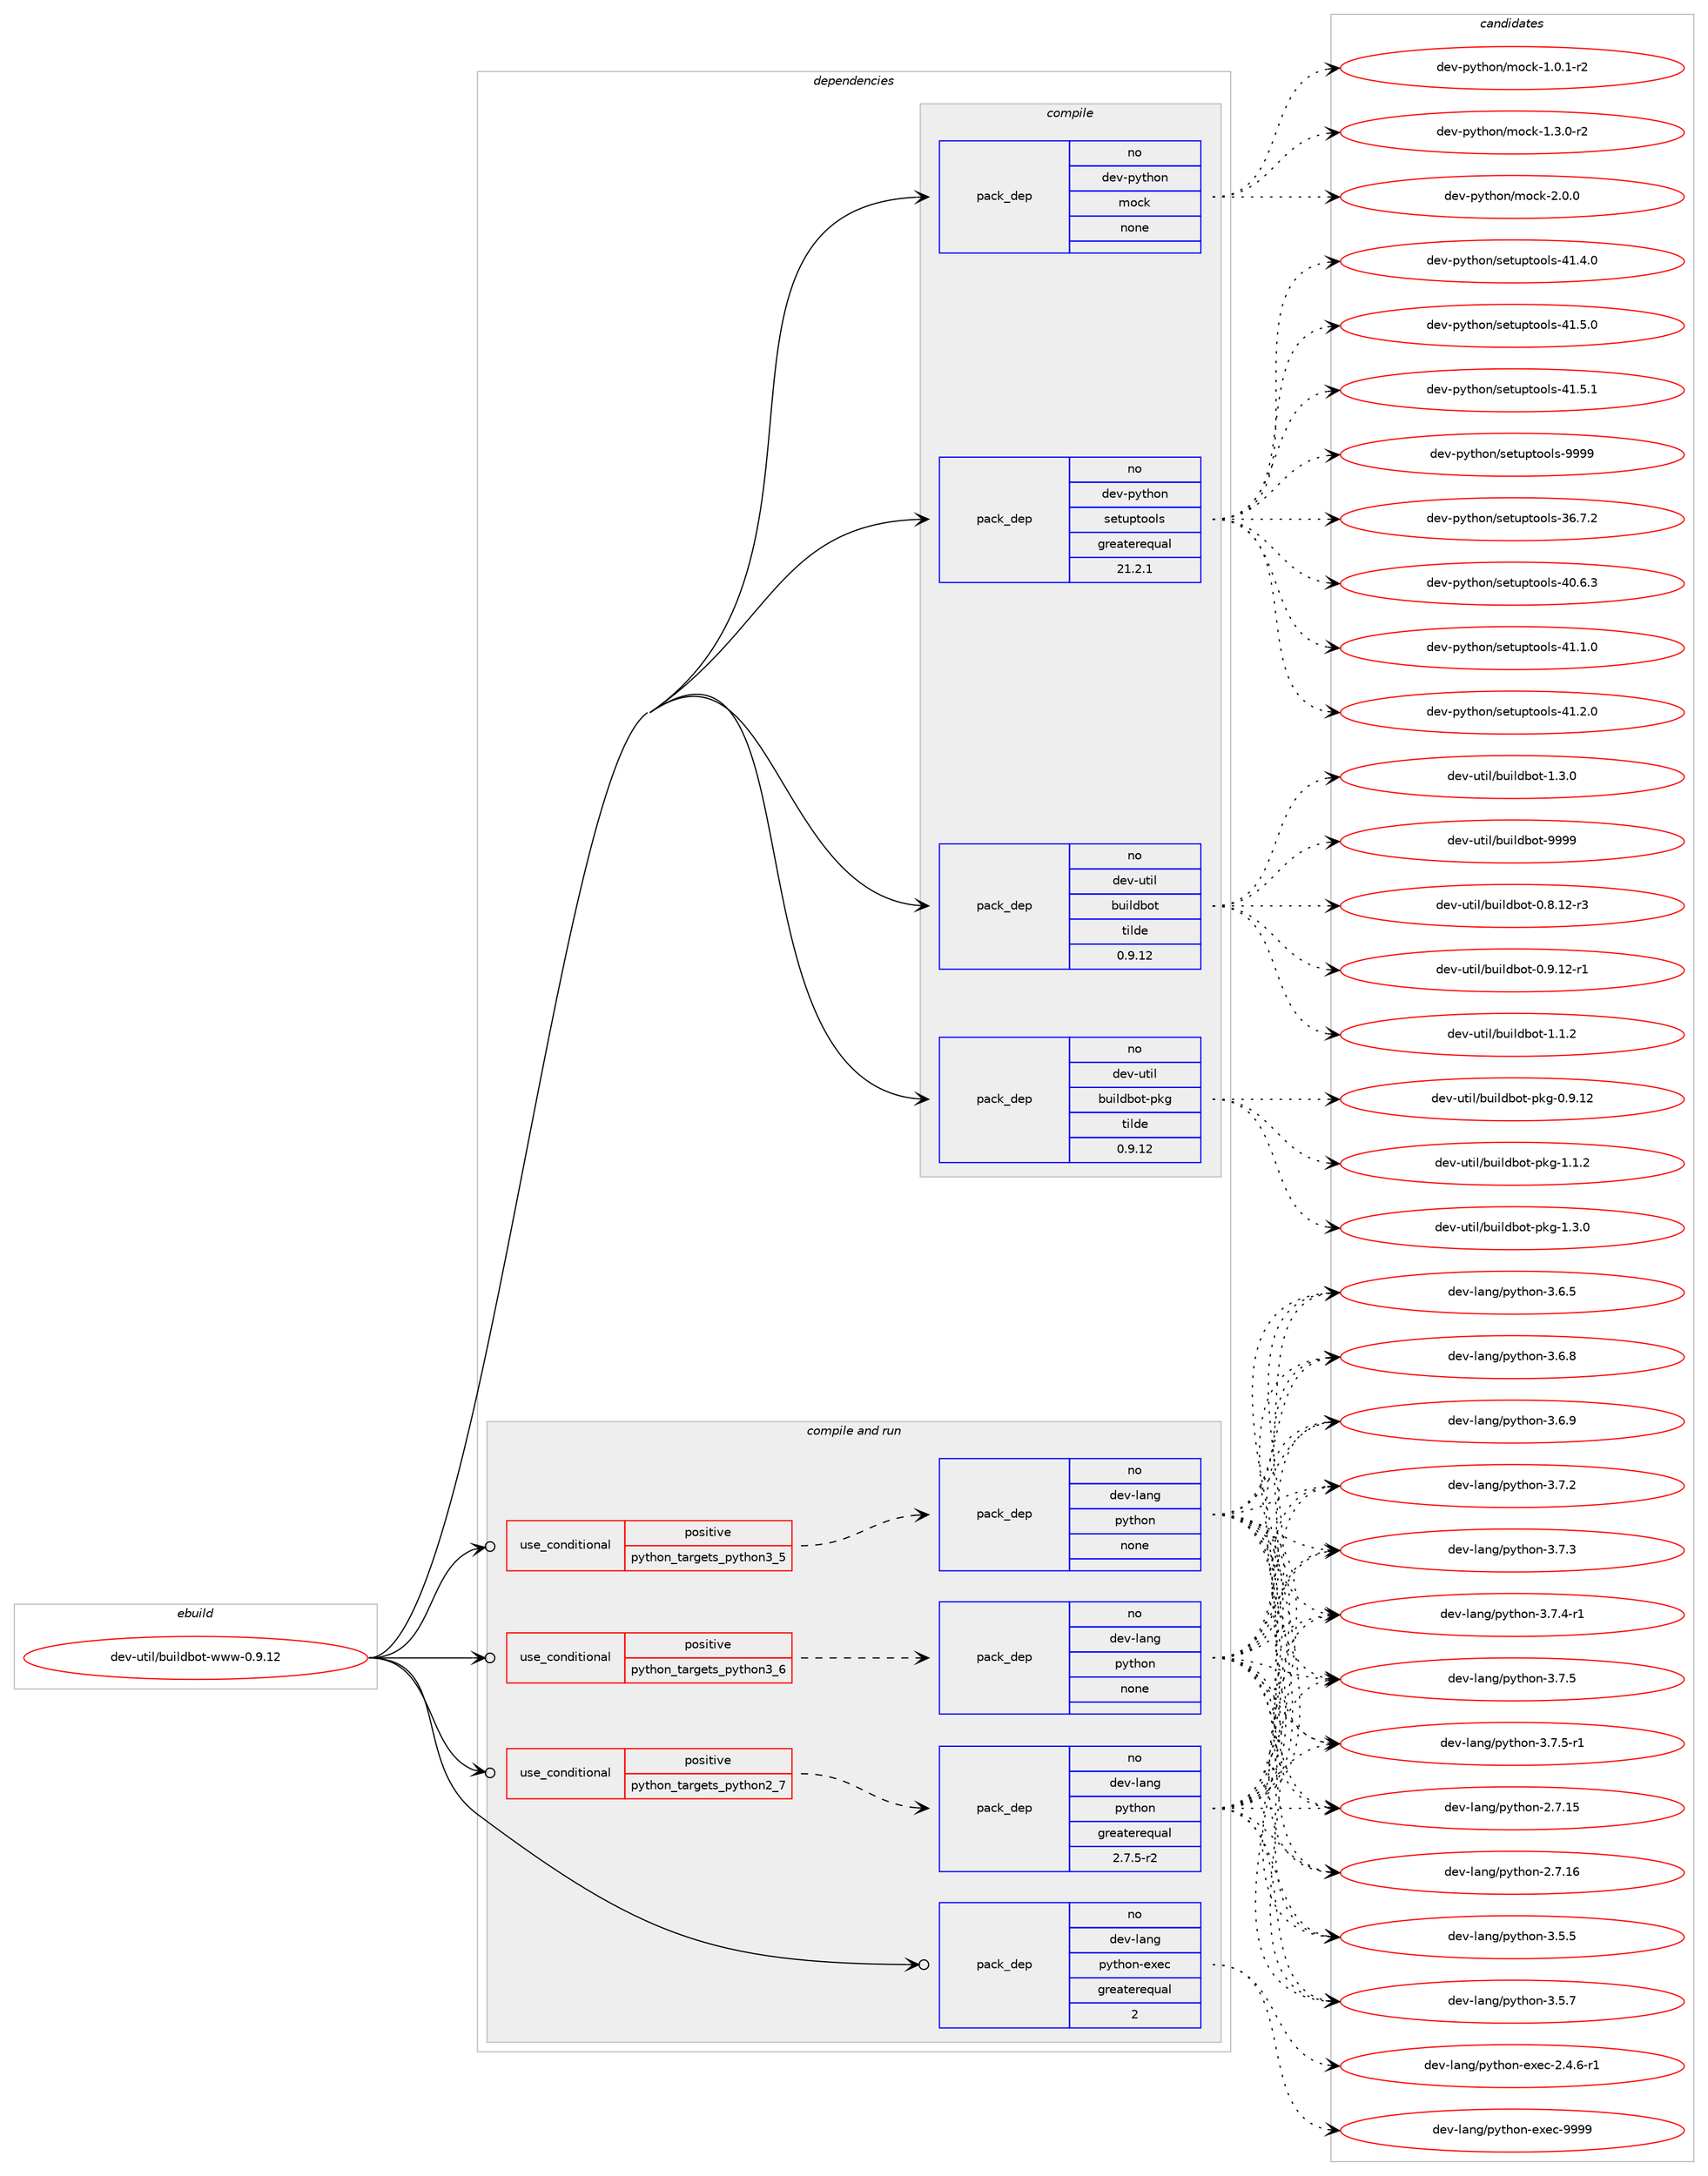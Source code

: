 digraph prolog {

# *************
# Graph options
# *************

newrank=true;
concentrate=true;
compound=true;
graph [rankdir=LR,fontname=Helvetica,fontsize=10,ranksep=1.5];#, ranksep=2.5, nodesep=0.2];
edge  [arrowhead=vee];
node  [fontname=Helvetica,fontsize=10];

# **********
# The ebuild
# **********

subgraph cluster_leftcol {
color=gray;
rank=same;
label=<<i>ebuild</i>>;
id [label="dev-util/buildbot-www-0.9.12", color=red, width=4, href="../dev-util/buildbot-www-0.9.12.svg"];
}

# ****************
# The dependencies
# ****************

subgraph cluster_midcol {
color=gray;
label=<<i>dependencies</i>>;
subgraph cluster_compile {
fillcolor="#eeeeee";
style=filled;
label=<<i>compile</i>>;
subgraph pack532236 {
dependency726334 [label=<<TABLE BORDER="0" CELLBORDER="1" CELLSPACING="0" CELLPADDING="4" WIDTH="220"><TR><TD ROWSPAN="6" CELLPADDING="30">pack_dep</TD></TR><TR><TD WIDTH="110">no</TD></TR><TR><TD>dev-python</TD></TR><TR><TD>mock</TD></TR><TR><TD>none</TD></TR><TR><TD></TD></TR></TABLE>>, shape=none, color=blue];
}
id:e -> dependency726334:w [weight=20,style="solid",arrowhead="vee"];
subgraph pack532237 {
dependency726335 [label=<<TABLE BORDER="0" CELLBORDER="1" CELLSPACING="0" CELLPADDING="4" WIDTH="220"><TR><TD ROWSPAN="6" CELLPADDING="30">pack_dep</TD></TR><TR><TD WIDTH="110">no</TD></TR><TR><TD>dev-python</TD></TR><TR><TD>setuptools</TD></TR><TR><TD>greaterequal</TD></TR><TR><TD>21.2.1</TD></TR></TABLE>>, shape=none, color=blue];
}
id:e -> dependency726335:w [weight=20,style="solid",arrowhead="vee"];
subgraph pack532238 {
dependency726336 [label=<<TABLE BORDER="0" CELLBORDER="1" CELLSPACING="0" CELLPADDING="4" WIDTH="220"><TR><TD ROWSPAN="6" CELLPADDING="30">pack_dep</TD></TR><TR><TD WIDTH="110">no</TD></TR><TR><TD>dev-util</TD></TR><TR><TD>buildbot</TD></TR><TR><TD>tilde</TD></TR><TR><TD>0.9.12</TD></TR></TABLE>>, shape=none, color=blue];
}
id:e -> dependency726336:w [weight=20,style="solid",arrowhead="vee"];
subgraph pack532239 {
dependency726337 [label=<<TABLE BORDER="0" CELLBORDER="1" CELLSPACING="0" CELLPADDING="4" WIDTH="220"><TR><TD ROWSPAN="6" CELLPADDING="30">pack_dep</TD></TR><TR><TD WIDTH="110">no</TD></TR><TR><TD>dev-util</TD></TR><TR><TD>buildbot-pkg</TD></TR><TR><TD>tilde</TD></TR><TR><TD>0.9.12</TD></TR></TABLE>>, shape=none, color=blue];
}
id:e -> dependency726337:w [weight=20,style="solid",arrowhead="vee"];
}
subgraph cluster_compileandrun {
fillcolor="#eeeeee";
style=filled;
label=<<i>compile and run</i>>;
subgraph cond181992 {
dependency726338 [label=<<TABLE BORDER="0" CELLBORDER="1" CELLSPACING="0" CELLPADDING="4"><TR><TD ROWSPAN="3" CELLPADDING="10">use_conditional</TD></TR><TR><TD>positive</TD></TR><TR><TD>python_targets_python2_7</TD></TR></TABLE>>, shape=none, color=red];
subgraph pack532240 {
dependency726339 [label=<<TABLE BORDER="0" CELLBORDER="1" CELLSPACING="0" CELLPADDING="4" WIDTH="220"><TR><TD ROWSPAN="6" CELLPADDING="30">pack_dep</TD></TR><TR><TD WIDTH="110">no</TD></TR><TR><TD>dev-lang</TD></TR><TR><TD>python</TD></TR><TR><TD>greaterequal</TD></TR><TR><TD>2.7.5-r2</TD></TR></TABLE>>, shape=none, color=blue];
}
dependency726338:e -> dependency726339:w [weight=20,style="dashed",arrowhead="vee"];
}
id:e -> dependency726338:w [weight=20,style="solid",arrowhead="odotvee"];
subgraph cond181993 {
dependency726340 [label=<<TABLE BORDER="0" CELLBORDER="1" CELLSPACING="0" CELLPADDING="4"><TR><TD ROWSPAN="3" CELLPADDING="10">use_conditional</TD></TR><TR><TD>positive</TD></TR><TR><TD>python_targets_python3_5</TD></TR></TABLE>>, shape=none, color=red];
subgraph pack532241 {
dependency726341 [label=<<TABLE BORDER="0" CELLBORDER="1" CELLSPACING="0" CELLPADDING="4" WIDTH="220"><TR><TD ROWSPAN="6" CELLPADDING="30">pack_dep</TD></TR><TR><TD WIDTH="110">no</TD></TR><TR><TD>dev-lang</TD></TR><TR><TD>python</TD></TR><TR><TD>none</TD></TR><TR><TD></TD></TR></TABLE>>, shape=none, color=blue];
}
dependency726340:e -> dependency726341:w [weight=20,style="dashed",arrowhead="vee"];
}
id:e -> dependency726340:w [weight=20,style="solid",arrowhead="odotvee"];
subgraph cond181994 {
dependency726342 [label=<<TABLE BORDER="0" CELLBORDER="1" CELLSPACING="0" CELLPADDING="4"><TR><TD ROWSPAN="3" CELLPADDING="10">use_conditional</TD></TR><TR><TD>positive</TD></TR><TR><TD>python_targets_python3_6</TD></TR></TABLE>>, shape=none, color=red];
subgraph pack532242 {
dependency726343 [label=<<TABLE BORDER="0" CELLBORDER="1" CELLSPACING="0" CELLPADDING="4" WIDTH="220"><TR><TD ROWSPAN="6" CELLPADDING="30">pack_dep</TD></TR><TR><TD WIDTH="110">no</TD></TR><TR><TD>dev-lang</TD></TR><TR><TD>python</TD></TR><TR><TD>none</TD></TR><TR><TD></TD></TR></TABLE>>, shape=none, color=blue];
}
dependency726342:e -> dependency726343:w [weight=20,style="dashed",arrowhead="vee"];
}
id:e -> dependency726342:w [weight=20,style="solid",arrowhead="odotvee"];
subgraph pack532243 {
dependency726344 [label=<<TABLE BORDER="0" CELLBORDER="1" CELLSPACING="0" CELLPADDING="4" WIDTH="220"><TR><TD ROWSPAN="6" CELLPADDING="30">pack_dep</TD></TR><TR><TD WIDTH="110">no</TD></TR><TR><TD>dev-lang</TD></TR><TR><TD>python-exec</TD></TR><TR><TD>greaterequal</TD></TR><TR><TD>2</TD></TR></TABLE>>, shape=none, color=blue];
}
id:e -> dependency726344:w [weight=20,style="solid",arrowhead="odotvee"];
}
subgraph cluster_run {
fillcolor="#eeeeee";
style=filled;
label=<<i>run</i>>;
}
}

# **************
# The candidates
# **************

subgraph cluster_choices {
rank=same;
color=gray;
label=<<i>candidates</i>>;

subgraph choice532236 {
color=black;
nodesep=1;
choice1001011184511212111610411111047109111991074549464846494511450 [label="dev-python/mock-1.0.1-r2", color=red, width=4,href="../dev-python/mock-1.0.1-r2.svg"];
choice1001011184511212111610411111047109111991074549465146484511450 [label="dev-python/mock-1.3.0-r2", color=red, width=4,href="../dev-python/mock-1.3.0-r2.svg"];
choice100101118451121211161041111104710911199107455046484648 [label="dev-python/mock-2.0.0", color=red, width=4,href="../dev-python/mock-2.0.0.svg"];
dependency726334:e -> choice1001011184511212111610411111047109111991074549464846494511450:w [style=dotted,weight="100"];
dependency726334:e -> choice1001011184511212111610411111047109111991074549465146484511450:w [style=dotted,weight="100"];
dependency726334:e -> choice100101118451121211161041111104710911199107455046484648:w [style=dotted,weight="100"];
}
subgraph choice532237 {
color=black;
nodesep=1;
choice100101118451121211161041111104711510111611711211611111110811545515446554650 [label="dev-python/setuptools-36.7.2", color=red, width=4,href="../dev-python/setuptools-36.7.2.svg"];
choice100101118451121211161041111104711510111611711211611111110811545524846544651 [label="dev-python/setuptools-40.6.3", color=red, width=4,href="../dev-python/setuptools-40.6.3.svg"];
choice100101118451121211161041111104711510111611711211611111110811545524946494648 [label="dev-python/setuptools-41.1.0", color=red, width=4,href="../dev-python/setuptools-41.1.0.svg"];
choice100101118451121211161041111104711510111611711211611111110811545524946504648 [label="dev-python/setuptools-41.2.0", color=red, width=4,href="../dev-python/setuptools-41.2.0.svg"];
choice100101118451121211161041111104711510111611711211611111110811545524946524648 [label="dev-python/setuptools-41.4.0", color=red, width=4,href="../dev-python/setuptools-41.4.0.svg"];
choice100101118451121211161041111104711510111611711211611111110811545524946534648 [label="dev-python/setuptools-41.5.0", color=red, width=4,href="../dev-python/setuptools-41.5.0.svg"];
choice100101118451121211161041111104711510111611711211611111110811545524946534649 [label="dev-python/setuptools-41.5.1", color=red, width=4,href="../dev-python/setuptools-41.5.1.svg"];
choice10010111845112121116104111110471151011161171121161111111081154557575757 [label="dev-python/setuptools-9999", color=red, width=4,href="../dev-python/setuptools-9999.svg"];
dependency726335:e -> choice100101118451121211161041111104711510111611711211611111110811545515446554650:w [style=dotted,weight="100"];
dependency726335:e -> choice100101118451121211161041111104711510111611711211611111110811545524846544651:w [style=dotted,weight="100"];
dependency726335:e -> choice100101118451121211161041111104711510111611711211611111110811545524946494648:w [style=dotted,weight="100"];
dependency726335:e -> choice100101118451121211161041111104711510111611711211611111110811545524946504648:w [style=dotted,weight="100"];
dependency726335:e -> choice100101118451121211161041111104711510111611711211611111110811545524946524648:w [style=dotted,weight="100"];
dependency726335:e -> choice100101118451121211161041111104711510111611711211611111110811545524946534648:w [style=dotted,weight="100"];
dependency726335:e -> choice100101118451121211161041111104711510111611711211611111110811545524946534649:w [style=dotted,weight="100"];
dependency726335:e -> choice10010111845112121116104111110471151011161171121161111111081154557575757:w [style=dotted,weight="100"];
}
subgraph choice532238 {
color=black;
nodesep=1;
choice10010111845117116105108479811710510810098111116454846564649504511451 [label="dev-util/buildbot-0.8.12-r3", color=red, width=4,href="../dev-util/buildbot-0.8.12-r3.svg"];
choice10010111845117116105108479811710510810098111116454846574649504511449 [label="dev-util/buildbot-0.9.12-r1", color=red, width=4,href="../dev-util/buildbot-0.9.12-r1.svg"];
choice10010111845117116105108479811710510810098111116454946494650 [label="dev-util/buildbot-1.1.2", color=red, width=4,href="../dev-util/buildbot-1.1.2.svg"];
choice10010111845117116105108479811710510810098111116454946514648 [label="dev-util/buildbot-1.3.0", color=red, width=4,href="../dev-util/buildbot-1.3.0.svg"];
choice100101118451171161051084798117105108100981111164557575757 [label="dev-util/buildbot-9999", color=red, width=4,href="../dev-util/buildbot-9999.svg"];
dependency726336:e -> choice10010111845117116105108479811710510810098111116454846564649504511451:w [style=dotted,weight="100"];
dependency726336:e -> choice10010111845117116105108479811710510810098111116454846574649504511449:w [style=dotted,weight="100"];
dependency726336:e -> choice10010111845117116105108479811710510810098111116454946494650:w [style=dotted,weight="100"];
dependency726336:e -> choice10010111845117116105108479811710510810098111116454946514648:w [style=dotted,weight="100"];
dependency726336:e -> choice100101118451171161051084798117105108100981111164557575757:w [style=dotted,weight="100"];
}
subgraph choice532239 {
color=black;
nodesep=1;
choice100101118451171161051084798117105108100981111164511210710345484657464950 [label="dev-util/buildbot-pkg-0.9.12", color=red, width=4,href="../dev-util/buildbot-pkg-0.9.12.svg"];
choice1001011184511711610510847981171051081009811111645112107103454946494650 [label="dev-util/buildbot-pkg-1.1.2", color=red, width=4,href="../dev-util/buildbot-pkg-1.1.2.svg"];
choice1001011184511711610510847981171051081009811111645112107103454946514648 [label="dev-util/buildbot-pkg-1.3.0", color=red, width=4,href="../dev-util/buildbot-pkg-1.3.0.svg"];
dependency726337:e -> choice100101118451171161051084798117105108100981111164511210710345484657464950:w [style=dotted,weight="100"];
dependency726337:e -> choice1001011184511711610510847981171051081009811111645112107103454946494650:w [style=dotted,weight="100"];
dependency726337:e -> choice1001011184511711610510847981171051081009811111645112107103454946514648:w [style=dotted,weight="100"];
}
subgraph choice532240 {
color=black;
nodesep=1;
choice10010111845108971101034711212111610411111045504655464953 [label="dev-lang/python-2.7.15", color=red, width=4,href="../dev-lang/python-2.7.15.svg"];
choice10010111845108971101034711212111610411111045504655464954 [label="dev-lang/python-2.7.16", color=red, width=4,href="../dev-lang/python-2.7.16.svg"];
choice100101118451089711010347112121116104111110455146534653 [label="dev-lang/python-3.5.5", color=red, width=4,href="../dev-lang/python-3.5.5.svg"];
choice100101118451089711010347112121116104111110455146534655 [label="dev-lang/python-3.5.7", color=red, width=4,href="../dev-lang/python-3.5.7.svg"];
choice100101118451089711010347112121116104111110455146544653 [label="dev-lang/python-3.6.5", color=red, width=4,href="../dev-lang/python-3.6.5.svg"];
choice100101118451089711010347112121116104111110455146544656 [label="dev-lang/python-3.6.8", color=red, width=4,href="../dev-lang/python-3.6.8.svg"];
choice100101118451089711010347112121116104111110455146544657 [label="dev-lang/python-3.6.9", color=red, width=4,href="../dev-lang/python-3.6.9.svg"];
choice100101118451089711010347112121116104111110455146554650 [label="dev-lang/python-3.7.2", color=red, width=4,href="../dev-lang/python-3.7.2.svg"];
choice100101118451089711010347112121116104111110455146554651 [label="dev-lang/python-3.7.3", color=red, width=4,href="../dev-lang/python-3.7.3.svg"];
choice1001011184510897110103471121211161041111104551465546524511449 [label="dev-lang/python-3.7.4-r1", color=red, width=4,href="../dev-lang/python-3.7.4-r1.svg"];
choice100101118451089711010347112121116104111110455146554653 [label="dev-lang/python-3.7.5", color=red, width=4,href="../dev-lang/python-3.7.5.svg"];
choice1001011184510897110103471121211161041111104551465546534511449 [label="dev-lang/python-3.7.5-r1", color=red, width=4,href="../dev-lang/python-3.7.5-r1.svg"];
dependency726339:e -> choice10010111845108971101034711212111610411111045504655464953:w [style=dotted,weight="100"];
dependency726339:e -> choice10010111845108971101034711212111610411111045504655464954:w [style=dotted,weight="100"];
dependency726339:e -> choice100101118451089711010347112121116104111110455146534653:w [style=dotted,weight="100"];
dependency726339:e -> choice100101118451089711010347112121116104111110455146534655:w [style=dotted,weight="100"];
dependency726339:e -> choice100101118451089711010347112121116104111110455146544653:w [style=dotted,weight="100"];
dependency726339:e -> choice100101118451089711010347112121116104111110455146544656:w [style=dotted,weight="100"];
dependency726339:e -> choice100101118451089711010347112121116104111110455146544657:w [style=dotted,weight="100"];
dependency726339:e -> choice100101118451089711010347112121116104111110455146554650:w [style=dotted,weight="100"];
dependency726339:e -> choice100101118451089711010347112121116104111110455146554651:w [style=dotted,weight="100"];
dependency726339:e -> choice1001011184510897110103471121211161041111104551465546524511449:w [style=dotted,weight="100"];
dependency726339:e -> choice100101118451089711010347112121116104111110455146554653:w [style=dotted,weight="100"];
dependency726339:e -> choice1001011184510897110103471121211161041111104551465546534511449:w [style=dotted,weight="100"];
}
subgraph choice532241 {
color=black;
nodesep=1;
choice10010111845108971101034711212111610411111045504655464953 [label="dev-lang/python-2.7.15", color=red, width=4,href="../dev-lang/python-2.7.15.svg"];
choice10010111845108971101034711212111610411111045504655464954 [label="dev-lang/python-2.7.16", color=red, width=4,href="../dev-lang/python-2.7.16.svg"];
choice100101118451089711010347112121116104111110455146534653 [label="dev-lang/python-3.5.5", color=red, width=4,href="../dev-lang/python-3.5.5.svg"];
choice100101118451089711010347112121116104111110455146534655 [label="dev-lang/python-3.5.7", color=red, width=4,href="../dev-lang/python-3.5.7.svg"];
choice100101118451089711010347112121116104111110455146544653 [label="dev-lang/python-3.6.5", color=red, width=4,href="../dev-lang/python-3.6.5.svg"];
choice100101118451089711010347112121116104111110455146544656 [label="dev-lang/python-3.6.8", color=red, width=4,href="../dev-lang/python-3.6.8.svg"];
choice100101118451089711010347112121116104111110455146544657 [label="dev-lang/python-3.6.9", color=red, width=4,href="../dev-lang/python-3.6.9.svg"];
choice100101118451089711010347112121116104111110455146554650 [label="dev-lang/python-3.7.2", color=red, width=4,href="../dev-lang/python-3.7.2.svg"];
choice100101118451089711010347112121116104111110455146554651 [label="dev-lang/python-3.7.3", color=red, width=4,href="../dev-lang/python-3.7.3.svg"];
choice1001011184510897110103471121211161041111104551465546524511449 [label="dev-lang/python-3.7.4-r1", color=red, width=4,href="../dev-lang/python-3.7.4-r1.svg"];
choice100101118451089711010347112121116104111110455146554653 [label="dev-lang/python-3.7.5", color=red, width=4,href="../dev-lang/python-3.7.5.svg"];
choice1001011184510897110103471121211161041111104551465546534511449 [label="dev-lang/python-3.7.5-r1", color=red, width=4,href="../dev-lang/python-3.7.5-r1.svg"];
dependency726341:e -> choice10010111845108971101034711212111610411111045504655464953:w [style=dotted,weight="100"];
dependency726341:e -> choice10010111845108971101034711212111610411111045504655464954:w [style=dotted,weight="100"];
dependency726341:e -> choice100101118451089711010347112121116104111110455146534653:w [style=dotted,weight="100"];
dependency726341:e -> choice100101118451089711010347112121116104111110455146534655:w [style=dotted,weight="100"];
dependency726341:e -> choice100101118451089711010347112121116104111110455146544653:w [style=dotted,weight="100"];
dependency726341:e -> choice100101118451089711010347112121116104111110455146544656:w [style=dotted,weight="100"];
dependency726341:e -> choice100101118451089711010347112121116104111110455146544657:w [style=dotted,weight="100"];
dependency726341:e -> choice100101118451089711010347112121116104111110455146554650:w [style=dotted,weight="100"];
dependency726341:e -> choice100101118451089711010347112121116104111110455146554651:w [style=dotted,weight="100"];
dependency726341:e -> choice1001011184510897110103471121211161041111104551465546524511449:w [style=dotted,weight="100"];
dependency726341:e -> choice100101118451089711010347112121116104111110455146554653:w [style=dotted,weight="100"];
dependency726341:e -> choice1001011184510897110103471121211161041111104551465546534511449:w [style=dotted,weight="100"];
}
subgraph choice532242 {
color=black;
nodesep=1;
choice10010111845108971101034711212111610411111045504655464953 [label="dev-lang/python-2.7.15", color=red, width=4,href="../dev-lang/python-2.7.15.svg"];
choice10010111845108971101034711212111610411111045504655464954 [label="dev-lang/python-2.7.16", color=red, width=4,href="../dev-lang/python-2.7.16.svg"];
choice100101118451089711010347112121116104111110455146534653 [label="dev-lang/python-3.5.5", color=red, width=4,href="../dev-lang/python-3.5.5.svg"];
choice100101118451089711010347112121116104111110455146534655 [label="dev-lang/python-3.5.7", color=red, width=4,href="../dev-lang/python-3.5.7.svg"];
choice100101118451089711010347112121116104111110455146544653 [label="dev-lang/python-3.6.5", color=red, width=4,href="../dev-lang/python-3.6.5.svg"];
choice100101118451089711010347112121116104111110455146544656 [label="dev-lang/python-3.6.8", color=red, width=4,href="../dev-lang/python-3.6.8.svg"];
choice100101118451089711010347112121116104111110455146544657 [label="dev-lang/python-3.6.9", color=red, width=4,href="../dev-lang/python-3.6.9.svg"];
choice100101118451089711010347112121116104111110455146554650 [label="dev-lang/python-3.7.2", color=red, width=4,href="../dev-lang/python-3.7.2.svg"];
choice100101118451089711010347112121116104111110455146554651 [label="dev-lang/python-3.7.3", color=red, width=4,href="../dev-lang/python-3.7.3.svg"];
choice1001011184510897110103471121211161041111104551465546524511449 [label="dev-lang/python-3.7.4-r1", color=red, width=4,href="../dev-lang/python-3.7.4-r1.svg"];
choice100101118451089711010347112121116104111110455146554653 [label="dev-lang/python-3.7.5", color=red, width=4,href="../dev-lang/python-3.7.5.svg"];
choice1001011184510897110103471121211161041111104551465546534511449 [label="dev-lang/python-3.7.5-r1", color=red, width=4,href="../dev-lang/python-3.7.5-r1.svg"];
dependency726343:e -> choice10010111845108971101034711212111610411111045504655464953:w [style=dotted,weight="100"];
dependency726343:e -> choice10010111845108971101034711212111610411111045504655464954:w [style=dotted,weight="100"];
dependency726343:e -> choice100101118451089711010347112121116104111110455146534653:w [style=dotted,weight="100"];
dependency726343:e -> choice100101118451089711010347112121116104111110455146534655:w [style=dotted,weight="100"];
dependency726343:e -> choice100101118451089711010347112121116104111110455146544653:w [style=dotted,weight="100"];
dependency726343:e -> choice100101118451089711010347112121116104111110455146544656:w [style=dotted,weight="100"];
dependency726343:e -> choice100101118451089711010347112121116104111110455146544657:w [style=dotted,weight="100"];
dependency726343:e -> choice100101118451089711010347112121116104111110455146554650:w [style=dotted,weight="100"];
dependency726343:e -> choice100101118451089711010347112121116104111110455146554651:w [style=dotted,weight="100"];
dependency726343:e -> choice1001011184510897110103471121211161041111104551465546524511449:w [style=dotted,weight="100"];
dependency726343:e -> choice100101118451089711010347112121116104111110455146554653:w [style=dotted,weight="100"];
dependency726343:e -> choice1001011184510897110103471121211161041111104551465546534511449:w [style=dotted,weight="100"];
}
subgraph choice532243 {
color=black;
nodesep=1;
choice10010111845108971101034711212111610411111045101120101994550465246544511449 [label="dev-lang/python-exec-2.4.6-r1", color=red, width=4,href="../dev-lang/python-exec-2.4.6-r1.svg"];
choice10010111845108971101034711212111610411111045101120101994557575757 [label="dev-lang/python-exec-9999", color=red, width=4,href="../dev-lang/python-exec-9999.svg"];
dependency726344:e -> choice10010111845108971101034711212111610411111045101120101994550465246544511449:w [style=dotted,weight="100"];
dependency726344:e -> choice10010111845108971101034711212111610411111045101120101994557575757:w [style=dotted,weight="100"];
}
}

}
